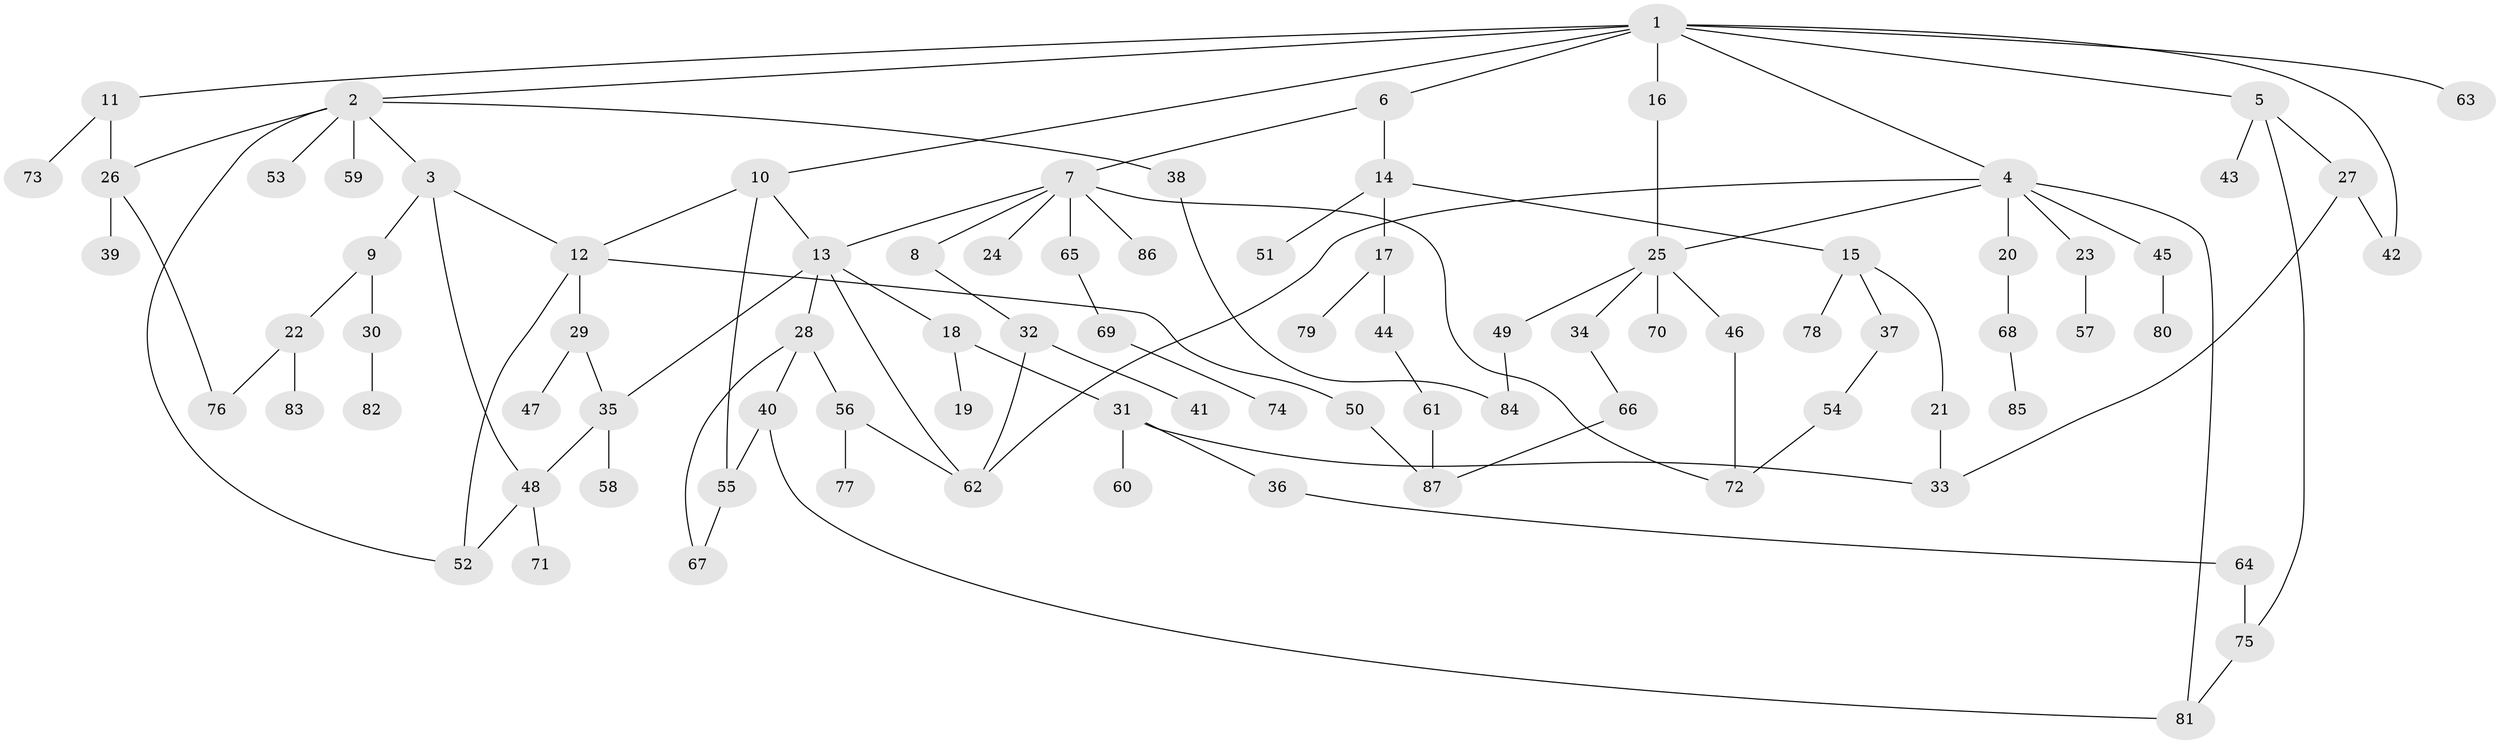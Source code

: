 // coarse degree distribution, {9: 0.023255813953488372, 6: 0.09302325581395349, 3: 0.18604651162790697, 5: 0.023255813953488372, 7: 0.023255813953488372, 2: 0.23255813953488372, 10: 0.023255813953488372, 4: 0.046511627906976744, 1: 0.3488372093023256}
// Generated by graph-tools (version 1.1) at 2025/16/03/04/25 18:16:57]
// undirected, 87 vertices, 111 edges
graph export_dot {
graph [start="1"]
  node [color=gray90,style=filled];
  1;
  2;
  3;
  4;
  5;
  6;
  7;
  8;
  9;
  10;
  11;
  12;
  13;
  14;
  15;
  16;
  17;
  18;
  19;
  20;
  21;
  22;
  23;
  24;
  25;
  26;
  27;
  28;
  29;
  30;
  31;
  32;
  33;
  34;
  35;
  36;
  37;
  38;
  39;
  40;
  41;
  42;
  43;
  44;
  45;
  46;
  47;
  48;
  49;
  50;
  51;
  52;
  53;
  54;
  55;
  56;
  57;
  58;
  59;
  60;
  61;
  62;
  63;
  64;
  65;
  66;
  67;
  68;
  69;
  70;
  71;
  72;
  73;
  74;
  75;
  76;
  77;
  78;
  79;
  80;
  81;
  82;
  83;
  84;
  85;
  86;
  87;
  1 -- 2;
  1 -- 4;
  1 -- 5;
  1 -- 6;
  1 -- 10;
  1 -- 11;
  1 -- 16;
  1 -- 42;
  1 -- 63;
  2 -- 3;
  2 -- 38;
  2 -- 53;
  2 -- 59;
  2 -- 52;
  2 -- 26;
  3 -- 9;
  3 -- 12;
  3 -- 48;
  4 -- 20;
  4 -- 23;
  4 -- 45;
  4 -- 62;
  4 -- 25;
  4 -- 81;
  5 -- 27;
  5 -- 43;
  5 -- 75;
  6 -- 7;
  6 -- 14;
  7 -- 8;
  7 -- 24;
  7 -- 65;
  7 -- 86;
  7 -- 72;
  7 -- 13;
  8 -- 32;
  9 -- 22;
  9 -- 30;
  10 -- 12;
  10 -- 13;
  10 -- 55;
  11 -- 26;
  11 -- 73;
  12 -- 29;
  12 -- 50;
  12 -- 52;
  13 -- 18;
  13 -- 28;
  13 -- 62;
  13 -- 35;
  14 -- 15;
  14 -- 17;
  14 -- 51;
  15 -- 21;
  15 -- 37;
  15 -- 78;
  16 -- 25;
  17 -- 44;
  17 -- 79;
  18 -- 19;
  18 -- 31;
  20 -- 68;
  21 -- 33;
  22 -- 83;
  22 -- 76;
  23 -- 57;
  25 -- 34;
  25 -- 46;
  25 -- 49;
  25 -- 70;
  26 -- 39;
  26 -- 76;
  27 -- 33;
  27 -- 42;
  28 -- 40;
  28 -- 56;
  28 -- 67;
  29 -- 35;
  29 -- 47;
  30 -- 82;
  31 -- 36;
  31 -- 60;
  31 -- 33;
  32 -- 41;
  32 -- 62;
  34 -- 66;
  35 -- 48;
  35 -- 58;
  36 -- 64;
  37 -- 54;
  38 -- 84;
  40 -- 55;
  40 -- 81;
  44 -- 61;
  45 -- 80;
  46 -- 72;
  48 -- 71;
  48 -- 52;
  49 -- 84;
  50 -- 87;
  54 -- 72;
  55 -- 67;
  56 -- 62;
  56 -- 77;
  61 -- 87;
  64 -- 75;
  65 -- 69;
  66 -- 87;
  68 -- 85;
  69 -- 74;
  75 -- 81;
}
